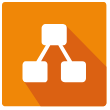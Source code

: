 <mxfile compressed="true" version="14.7.0" type="github" pages="2"><diagram id="0gixF5jJRNWkFoLQChGX" name="00"><mxGraphModel dx="3565" dy="2110" grid="1" gridSize="10" guides="1" tooltips="1" connect="1" arrows="1" fold="1" page="1" pageScale="1" pageWidth="1920" pageHeight="1200" math="0" shadow="0"><root><mxCell id="0"/><mxCell id="1" parent="0"/><mxCell id="cvqq2nsrwbV35qcpwMP7-1" value="" style="dashed=0;outlineConnect=0;html=1;align=center;labelPosition=center;verticalLabelPosition=bottom;verticalAlign=top;shape=mxgraph.weblogos.drawio3;fillColor=#1A5BA3;fontSize=15;fontColor=#1A5BA3;fontStyle=1" vertex="1" parent="1"><mxGeometry x="934" y="574" width="52.2" height="52.2" as="geometry"/></mxCell></root></mxGraphModel></diagram><diagram id="VRTPJTvMd5ez4XKW7TwP" name="Page-2"><mxGraphModel dx="1426" dy="844" grid="1" gridSize="10" guides="1" tooltips="1" connect="1" arrows="1" fold="1" page="1" pageScale="1" pageWidth="1920" pageHeight="1200" math="0" shadow="0"><root><mxCell id="4b9_Gr_V7urqdaHEVbHf-0"/><mxCell id="4b9_Gr_V7urqdaHEVbHf-1" parent="4b9_Gr_V7urqdaHEVbHf-0"/></root></mxGraphModel></diagram></mxfile>